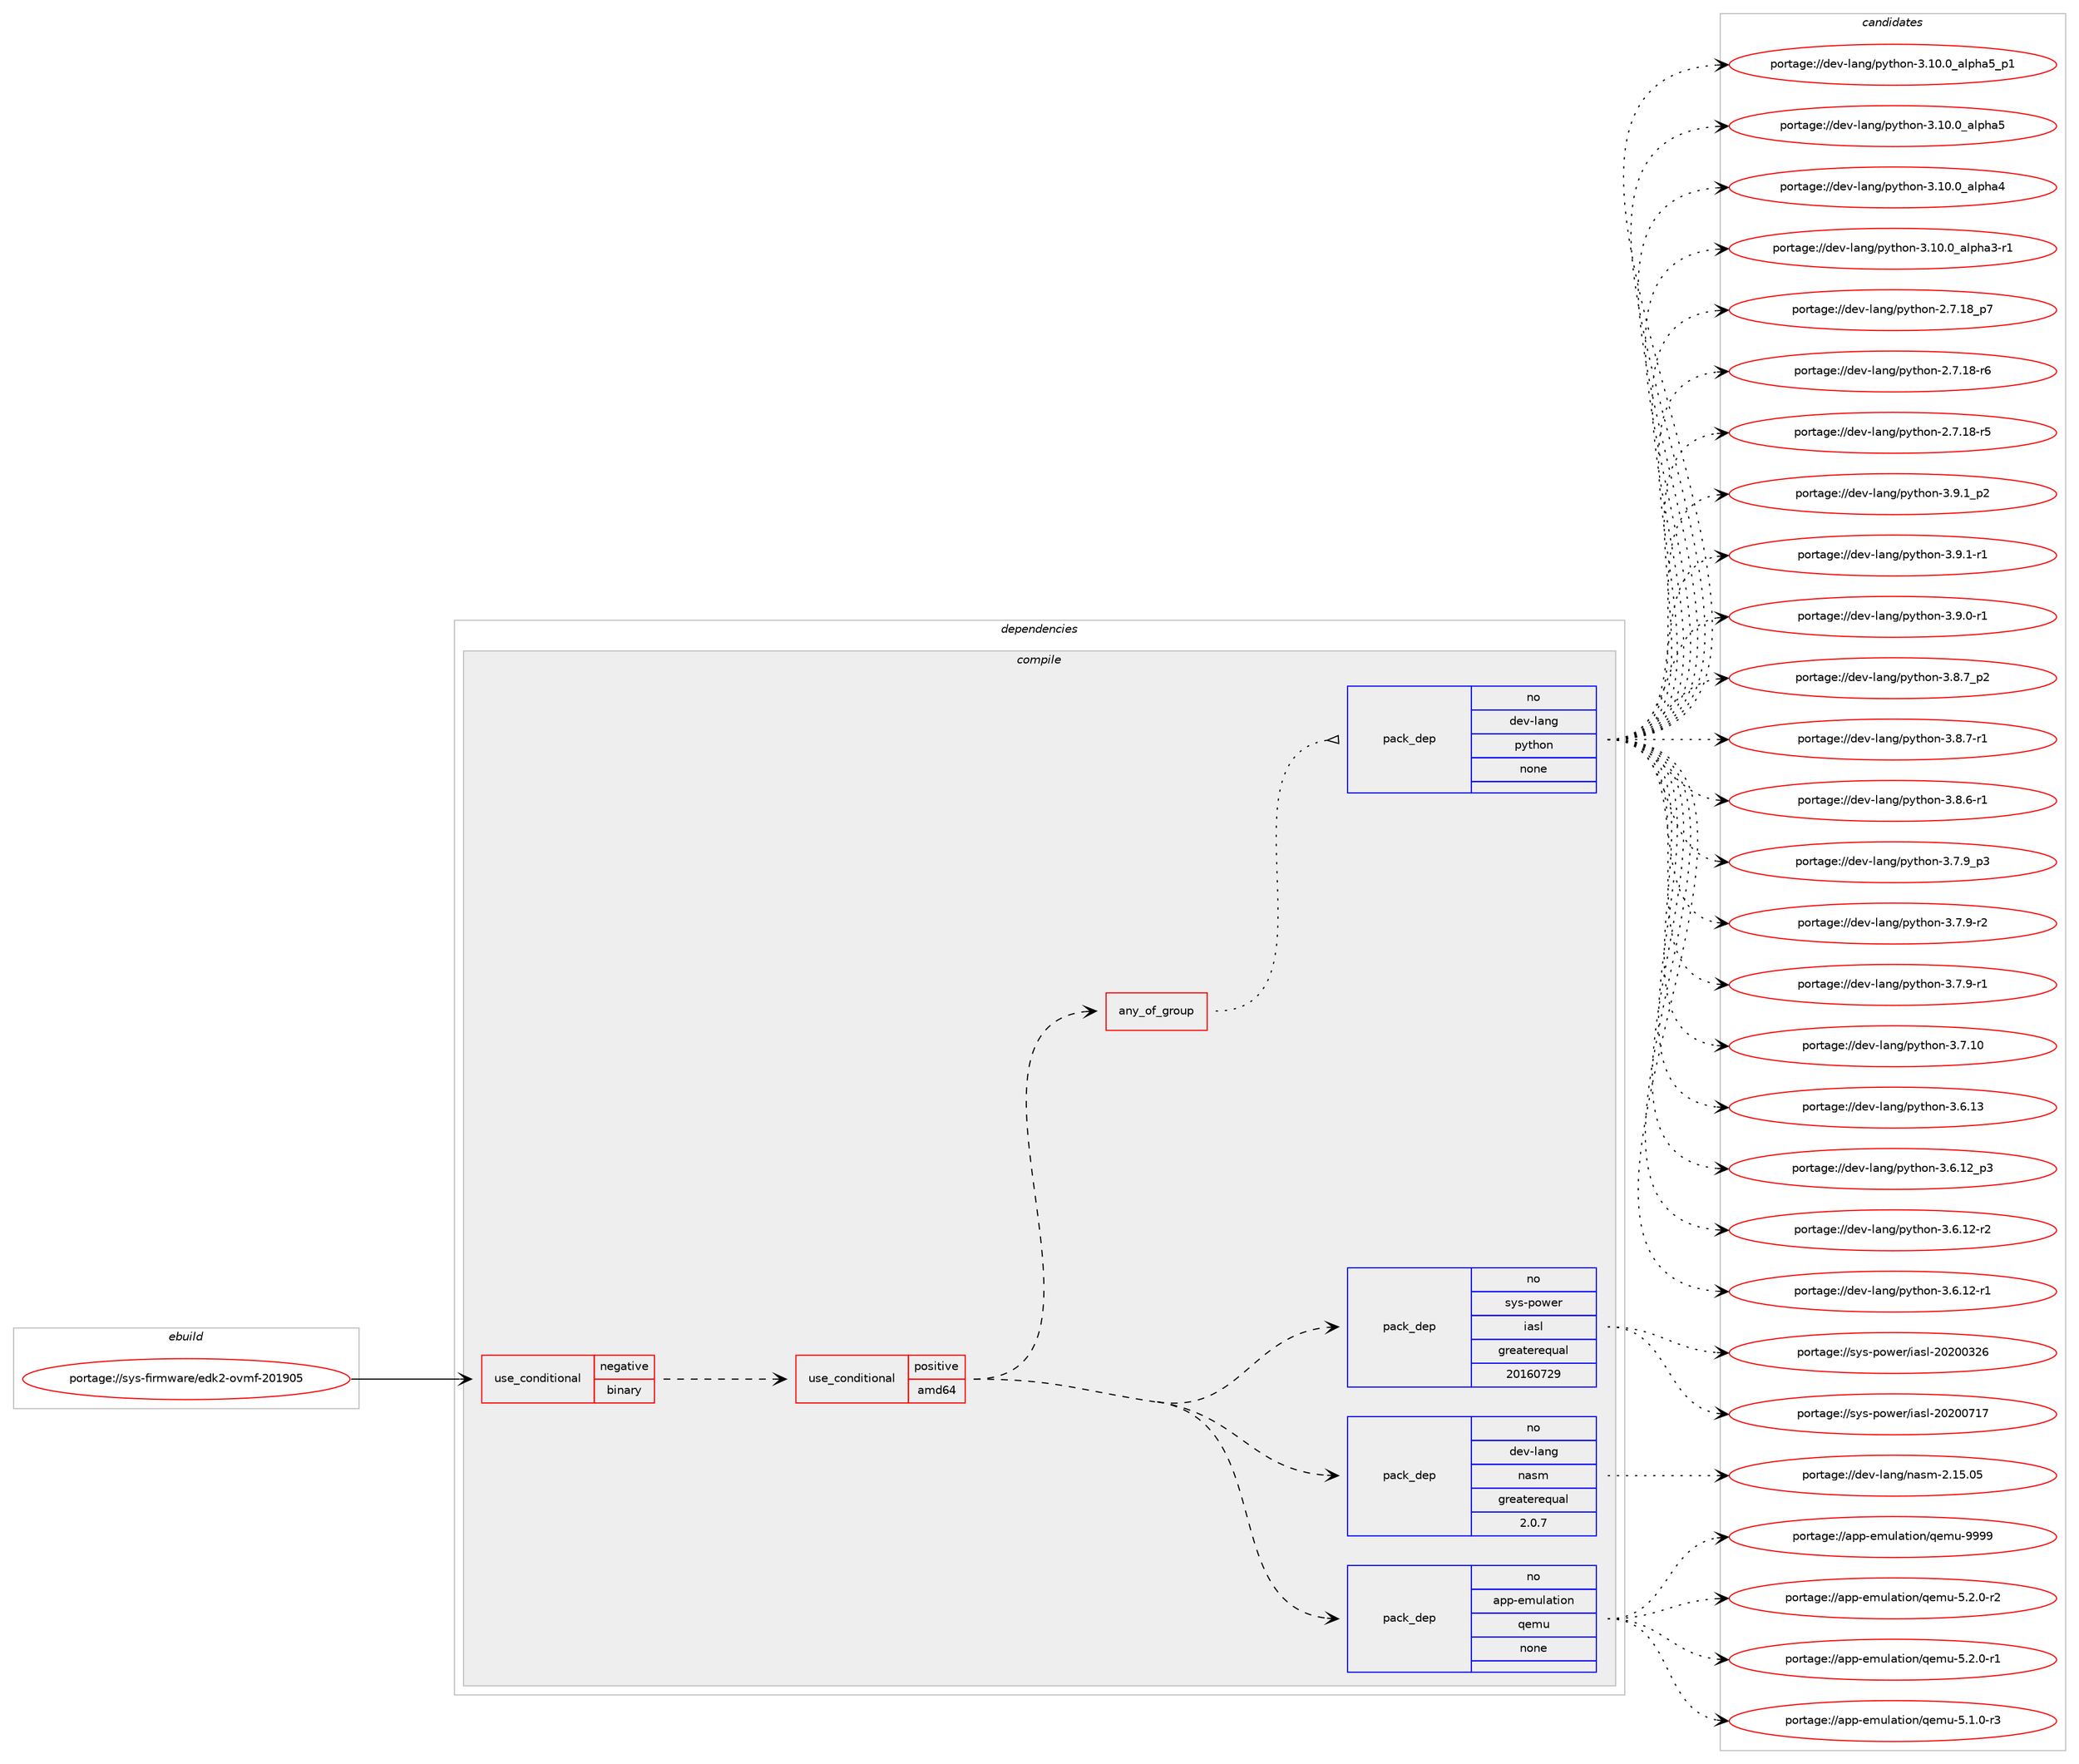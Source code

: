 digraph prolog {

# *************
# Graph options
# *************

newrank=true;
concentrate=true;
compound=true;
graph [rankdir=LR,fontname=Helvetica,fontsize=10,ranksep=1.5];#, ranksep=2.5, nodesep=0.2];
edge  [arrowhead=vee];
node  [fontname=Helvetica,fontsize=10];

# **********
# The ebuild
# **********

subgraph cluster_leftcol {
color=gray;
rank=same;
label=<<i>ebuild</i>>;
id [label="portage://sys-firmware/edk2-ovmf-201905", color=red, width=4, href="../sys-firmware/edk2-ovmf-201905.svg"];
}

# ****************
# The dependencies
# ****************

subgraph cluster_midcol {
color=gray;
label=<<i>dependencies</i>>;
subgraph cluster_compile {
fillcolor="#eeeeee";
style=filled;
label=<<i>compile</i>>;
subgraph cond1035 {
dependency4537 [label=<<TABLE BORDER="0" CELLBORDER="1" CELLSPACING="0" CELLPADDING="4"><TR><TD ROWSPAN="3" CELLPADDING="10">use_conditional</TD></TR><TR><TD>negative</TD></TR><TR><TD>binary</TD></TR></TABLE>>, shape=none, color=red];
subgraph cond1036 {
dependency4538 [label=<<TABLE BORDER="0" CELLBORDER="1" CELLSPACING="0" CELLPADDING="4"><TR><TD ROWSPAN="3" CELLPADDING="10">use_conditional</TD></TR><TR><TD>positive</TD></TR><TR><TD>amd64</TD></TR></TABLE>>, shape=none, color=red];
subgraph pack3432 {
dependency4539 [label=<<TABLE BORDER="0" CELLBORDER="1" CELLSPACING="0" CELLPADDING="4" WIDTH="220"><TR><TD ROWSPAN="6" CELLPADDING="30">pack_dep</TD></TR><TR><TD WIDTH="110">no</TD></TR><TR><TD>app-emulation</TD></TR><TR><TD>qemu</TD></TR><TR><TD>none</TD></TR><TR><TD></TD></TR></TABLE>>, shape=none, color=blue];
}
dependency4538:e -> dependency4539:w [weight=20,style="dashed",arrowhead="vee"];
subgraph pack3433 {
dependency4540 [label=<<TABLE BORDER="0" CELLBORDER="1" CELLSPACING="0" CELLPADDING="4" WIDTH="220"><TR><TD ROWSPAN="6" CELLPADDING="30">pack_dep</TD></TR><TR><TD WIDTH="110">no</TD></TR><TR><TD>dev-lang</TD></TR><TR><TD>nasm</TD></TR><TR><TD>greaterequal</TD></TR><TR><TD>2.0.7</TD></TR></TABLE>>, shape=none, color=blue];
}
dependency4538:e -> dependency4540:w [weight=20,style="dashed",arrowhead="vee"];
subgraph pack3434 {
dependency4541 [label=<<TABLE BORDER="0" CELLBORDER="1" CELLSPACING="0" CELLPADDING="4" WIDTH="220"><TR><TD ROWSPAN="6" CELLPADDING="30">pack_dep</TD></TR><TR><TD WIDTH="110">no</TD></TR><TR><TD>sys-power</TD></TR><TR><TD>iasl</TD></TR><TR><TD>greaterequal</TD></TR><TR><TD>20160729</TD></TR></TABLE>>, shape=none, color=blue];
}
dependency4538:e -> dependency4541:w [weight=20,style="dashed",arrowhead="vee"];
subgraph any61 {
dependency4542 [label=<<TABLE BORDER="0" CELLBORDER="1" CELLSPACING="0" CELLPADDING="4"><TR><TD CELLPADDING="10">any_of_group</TD></TR></TABLE>>, shape=none, color=red];subgraph pack3435 {
dependency4543 [label=<<TABLE BORDER="0" CELLBORDER="1" CELLSPACING="0" CELLPADDING="4" WIDTH="220"><TR><TD ROWSPAN="6" CELLPADDING="30">pack_dep</TD></TR><TR><TD WIDTH="110">no</TD></TR><TR><TD>dev-lang</TD></TR><TR><TD>python</TD></TR><TR><TD>none</TD></TR><TR><TD></TD></TR></TABLE>>, shape=none, color=blue];
}
dependency4542:e -> dependency4543:w [weight=20,style="dotted",arrowhead="oinv"];
}
dependency4538:e -> dependency4542:w [weight=20,style="dashed",arrowhead="vee"];
}
dependency4537:e -> dependency4538:w [weight=20,style="dashed",arrowhead="vee"];
}
id:e -> dependency4537:w [weight=20,style="solid",arrowhead="vee"];
}
subgraph cluster_compileandrun {
fillcolor="#eeeeee";
style=filled;
label=<<i>compile and run</i>>;
}
subgraph cluster_run {
fillcolor="#eeeeee";
style=filled;
label=<<i>run</i>>;
}
}

# **************
# The candidates
# **************

subgraph cluster_choices {
rank=same;
color=gray;
label=<<i>candidates</i>>;

subgraph choice3432 {
color=black;
nodesep=1;
choice971121124510110911710897116105111110471131011091174557575757 [label="portage://app-emulation/qemu-9999", color=red, width=4,href="../app-emulation/qemu-9999.svg"];
choice971121124510110911710897116105111110471131011091174553465046484511450 [label="portage://app-emulation/qemu-5.2.0-r2", color=red, width=4,href="../app-emulation/qemu-5.2.0-r2.svg"];
choice971121124510110911710897116105111110471131011091174553465046484511449 [label="portage://app-emulation/qemu-5.2.0-r1", color=red, width=4,href="../app-emulation/qemu-5.2.0-r1.svg"];
choice971121124510110911710897116105111110471131011091174553464946484511451 [label="portage://app-emulation/qemu-5.1.0-r3", color=red, width=4,href="../app-emulation/qemu-5.1.0-r3.svg"];
dependency4539:e -> choice971121124510110911710897116105111110471131011091174557575757:w [style=dotted,weight="100"];
dependency4539:e -> choice971121124510110911710897116105111110471131011091174553465046484511450:w [style=dotted,weight="100"];
dependency4539:e -> choice971121124510110911710897116105111110471131011091174553465046484511449:w [style=dotted,weight="100"];
dependency4539:e -> choice971121124510110911710897116105111110471131011091174553464946484511451:w [style=dotted,weight="100"];
}
subgraph choice3433 {
color=black;
nodesep=1;
choice100101118451089711010347110971151094550464953464853 [label="portage://dev-lang/nasm-2.15.05", color=red, width=4,href="../dev-lang/nasm-2.15.05.svg"];
dependency4540:e -> choice100101118451089711010347110971151094550464953464853:w [style=dotted,weight="100"];
}
subgraph choice3434 {
color=black;
nodesep=1;
choice115121115451121111191011144710597115108455048504848554955 [label="portage://sys-power/iasl-20200717", color=red, width=4,href="../sys-power/iasl-20200717.svg"];
choice115121115451121111191011144710597115108455048504848515054 [label="portage://sys-power/iasl-20200326", color=red, width=4,href="../sys-power/iasl-20200326.svg"];
dependency4541:e -> choice115121115451121111191011144710597115108455048504848554955:w [style=dotted,weight="100"];
dependency4541:e -> choice115121115451121111191011144710597115108455048504848515054:w [style=dotted,weight="100"];
}
subgraph choice3435 {
color=black;
nodesep=1;
choice1001011184510897110103471121211161041111104551465746499511250 [label="portage://dev-lang/python-3.9.1_p2", color=red, width=4,href="../dev-lang/python-3.9.1_p2.svg"];
choice1001011184510897110103471121211161041111104551465746494511449 [label="portage://dev-lang/python-3.9.1-r1", color=red, width=4,href="../dev-lang/python-3.9.1-r1.svg"];
choice1001011184510897110103471121211161041111104551465746484511449 [label="portage://dev-lang/python-3.9.0-r1", color=red, width=4,href="../dev-lang/python-3.9.0-r1.svg"];
choice1001011184510897110103471121211161041111104551465646559511250 [label="portage://dev-lang/python-3.8.7_p2", color=red, width=4,href="../dev-lang/python-3.8.7_p2.svg"];
choice1001011184510897110103471121211161041111104551465646554511449 [label="portage://dev-lang/python-3.8.7-r1", color=red, width=4,href="../dev-lang/python-3.8.7-r1.svg"];
choice1001011184510897110103471121211161041111104551465646544511449 [label="portage://dev-lang/python-3.8.6-r1", color=red, width=4,href="../dev-lang/python-3.8.6-r1.svg"];
choice1001011184510897110103471121211161041111104551465546579511251 [label="portage://dev-lang/python-3.7.9_p3", color=red, width=4,href="../dev-lang/python-3.7.9_p3.svg"];
choice1001011184510897110103471121211161041111104551465546574511450 [label="portage://dev-lang/python-3.7.9-r2", color=red, width=4,href="../dev-lang/python-3.7.9-r2.svg"];
choice1001011184510897110103471121211161041111104551465546574511449 [label="portage://dev-lang/python-3.7.9-r1", color=red, width=4,href="../dev-lang/python-3.7.9-r1.svg"];
choice10010111845108971101034711212111610411111045514655464948 [label="portage://dev-lang/python-3.7.10", color=red, width=4,href="../dev-lang/python-3.7.10.svg"];
choice10010111845108971101034711212111610411111045514654464951 [label="portage://dev-lang/python-3.6.13", color=red, width=4,href="../dev-lang/python-3.6.13.svg"];
choice100101118451089711010347112121116104111110455146544649509511251 [label="portage://dev-lang/python-3.6.12_p3", color=red, width=4,href="../dev-lang/python-3.6.12_p3.svg"];
choice100101118451089711010347112121116104111110455146544649504511450 [label="portage://dev-lang/python-3.6.12-r2", color=red, width=4,href="../dev-lang/python-3.6.12-r2.svg"];
choice100101118451089711010347112121116104111110455146544649504511449 [label="portage://dev-lang/python-3.6.12-r1", color=red, width=4,href="../dev-lang/python-3.6.12-r1.svg"];
choice10010111845108971101034711212111610411111045514649484648959710811210497539511249 [label="portage://dev-lang/python-3.10.0_alpha5_p1", color=red, width=4,href="../dev-lang/python-3.10.0_alpha5_p1.svg"];
choice1001011184510897110103471121211161041111104551464948464895971081121049753 [label="portage://dev-lang/python-3.10.0_alpha5", color=red, width=4,href="../dev-lang/python-3.10.0_alpha5.svg"];
choice1001011184510897110103471121211161041111104551464948464895971081121049752 [label="portage://dev-lang/python-3.10.0_alpha4", color=red, width=4,href="../dev-lang/python-3.10.0_alpha4.svg"];
choice10010111845108971101034711212111610411111045514649484648959710811210497514511449 [label="portage://dev-lang/python-3.10.0_alpha3-r1", color=red, width=4,href="../dev-lang/python-3.10.0_alpha3-r1.svg"];
choice100101118451089711010347112121116104111110455046554649569511255 [label="portage://dev-lang/python-2.7.18_p7", color=red, width=4,href="../dev-lang/python-2.7.18_p7.svg"];
choice100101118451089711010347112121116104111110455046554649564511454 [label="portage://dev-lang/python-2.7.18-r6", color=red, width=4,href="../dev-lang/python-2.7.18-r6.svg"];
choice100101118451089711010347112121116104111110455046554649564511453 [label="portage://dev-lang/python-2.7.18-r5", color=red, width=4,href="../dev-lang/python-2.7.18-r5.svg"];
dependency4543:e -> choice1001011184510897110103471121211161041111104551465746499511250:w [style=dotted,weight="100"];
dependency4543:e -> choice1001011184510897110103471121211161041111104551465746494511449:w [style=dotted,weight="100"];
dependency4543:e -> choice1001011184510897110103471121211161041111104551465746484511449:w [style=dotted,weight="100"];
dependency4543:e -> choice1001011184510897110103471121211161041111104551465646559511250:w [style=dotted,weight="100"];
dependency4543:e -> choice1001011184510897110103471121211161041111104551465646554511449:w [style=dotted,weight="100"];
dependency4543:e -> choice1001011184510897110103471121211161041111104551465646544511449:w [style=dotted,weight="100"];
dependency4543:e -> choice1001011184510897110103471121211161041111104551465546579511251:w [style=dotted,weight="100"];
dependency4543:e -> choice1001011184510897110103471121211161041111104551465546574511450:w [style=dotted,weight="100"];
dependency4543:e -> choice1001011184510897110103471121211161041111104551465546574511449:w [style=dotted,weight="100"];
dependency4543:e -> choice10010111845108971101034711212111610411111045514655464948:w [style=dotted,weight="100"];
dependency4543:e -> choice10010111845108971101034711212111610411111045514654464951:w [style=dotted,weight="100"];
dependency4543:e -> choice100101118451089711010347112121116104111110455146544649509511251:w [style=dotted,weight="100"];
dependency4543:e -> choice100101118451089711010347112121116104111110455146544649504511450:w [style=dotted,weight="100"];
dependency4543:e -> choice100101118451089711010347112121116104111110455146544649504511449:w [style=dotted,weight="100"];
dependency4543:e -> choice10010111845108971101034711212111610411111045514649484648959710811210497539511249:w [style=dotted,weight="100"];
dependency4543:e -> choice1001011184510897110103471121211161041111104551464948464895971081121049753:w [style=dotted,weight="100"];
dependency4543:e -> choice1001011184510897110103471121211161041111104551464948464895971081121049752:w [style=dotted,weight="100"];
dependency4543:e -> choice10010111845108971101034711212111610411111045514649484648959710811210497514511449:w [style=dotted,weight="100"];
dependency4543:e -> choice100101118451089711010347112121116104111110455046554649569511255:w [style=dotted,weight="100"];
dependency4543:e -> choice100101118451089711010347112121116104111110455046554649564511454:w [style=dotted,weight="100"];
dependency4543:e -> choice100101118451089711010347112121116104111110455046554649564511453:w [style=dotted,weight="100"];
}
}

}
